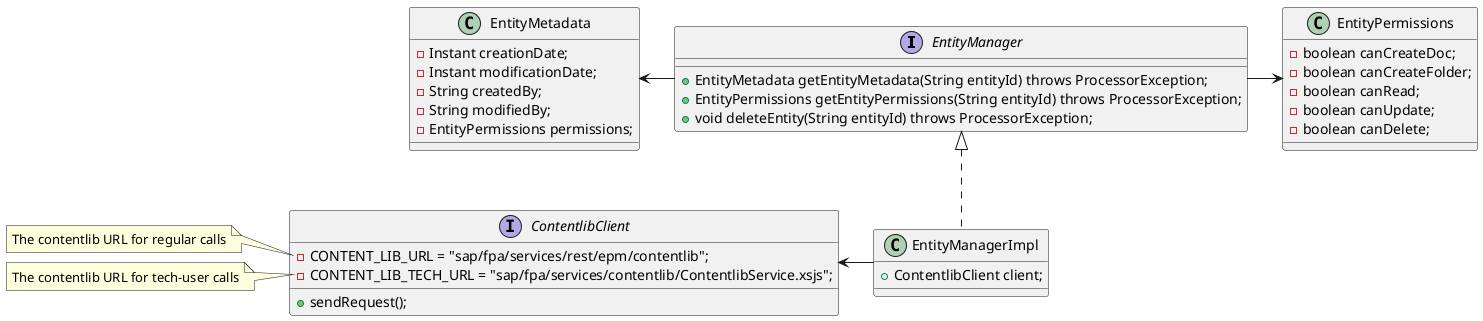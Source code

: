 
@startuml
interface EntityManager {
    +EntityMetadata getEntityMetadata(String entityId) throws ProcessorException;
    +EntityPermissions getEntityPermissions(String entityId) throws ProcessorException;
    +void deleteEntity(String entityId) throws ProcessorException;
}

class EntityMetadata {
    - Instant creationDate;
    - Instant modificationDate;
    - String createdBy;
    - String modifiedBy;
    - EntityPermissions permissions;
}

class EntityPermissions {
    - boolean canCreateDoc;
    - boolean canCreateFolder;
    - boolean canRead;
    - boolean canUpdate;
    - boolean canDelete;
}

class EntityManagerImpl implements EntityManager {

    + ContentlibClient client;
}

interface ContentlibClient {
    - CONTENT_LIB_URL = "sap/fpa/services/rest/epm/contentlib";
    - CONTENT_LIB_TECH_URL = "sap/fpa/services/contentlib/ContentlibService.xsjs";

    + sendRequest();
}

note left of ContentlibClient::CONTENT_LIB_URL
  The contentlib URL for regular calls
end note

note left of ContentlibClient::CONTENT_LIB_TECH_URL
  The contentlib URL for tech-user calls
end note

EntityManager -left> EntityMetadata
EntityManager -> EntityPermissions
EntityManagerImpl -up> ContentlibClient
@enduml

